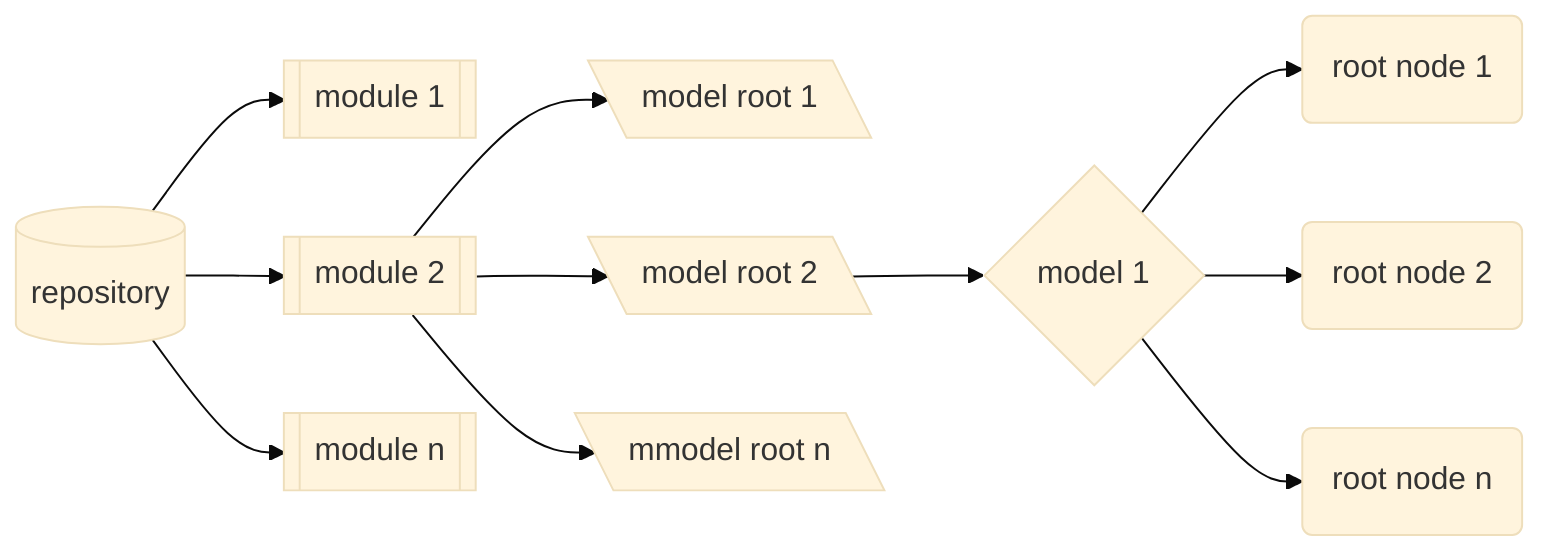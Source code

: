 %%{init: {'theme':'base'}}%%
graph LR;
REP[(repository)]
MOD1[[module 1]]
MOD2[[module 2]]
MODN[[module n]]

REP --> MOD1;
REP --> MOD2;
REP --> MODN;
MOD2 --> MR1[\model root 1\];
MR2 --> MD1{model 1};
MD1 --> RN1(root node 1);
MD1 --> RN2(root node 2);
MD1 --> RNN(root node n);
MOD2 --> MR2[\model root 2\];
MOD2 --> MRN[\mmodel root n\];